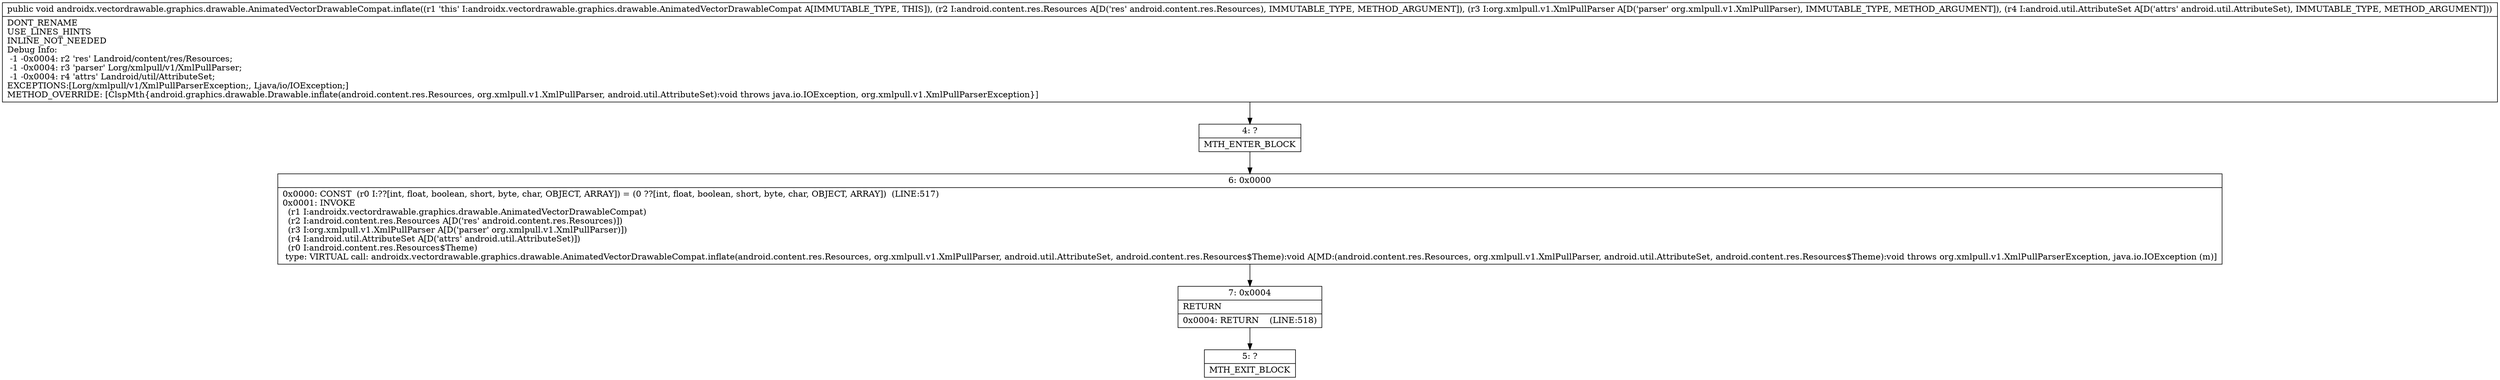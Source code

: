 digraph "CFG forandroidx.vectordrawable.graphics.drawable.AnimatedVectorDrawableCompat.inflate(Landroid\/content\/res\/Resources;Lorg\/xmlpull\/v1\/XmlPullParser;Landroid\/util\/AttributeSet;)V" {
Node_4 [shape=record,label="{4\:\ ?|MTH_ENTER_BLOCK\l}"];
Node_6 [shape=record,label="{6\:\ 0x0000|0x0000: CONST  (r0 I:??[int, float, boolean, short, byte, char, OBJECT, ARRAY]) = (0 ??[int, float, boolean, short, byte, char, OBJECT, ARRAY])  (LINE:517)\l0x0001: INVOKE  \l  (r1 I:androidx.vectordrawable.graphics.drawable.AnimatedVectorDrawableCompat)\l  (r2 I:android.content.res.Resources A[D('res' android.content.res.Resources)])\l  (r3 I:org.xmlpull.v1.XmlPullParser A[D('parser' org.xmlpull.v1.XmlPullParser)])\l  (r4 I:android.util.AttributeSet A[D('attrs' android.util.AttributeSet)])\l  (r0 I:android.content.res.Resources$Theme)\l type: VIRTUAL call: androidx.vectordrawable.graphics.drawable.AnimatedVectorDrawableCompat.inflate(android.content.res.Resources, org.xmlpull.v1.XmlPullParser, android.util.AttributeSet, android.content.res.Resources$Theme):void A[MD:(android.content.res.Resources, org.xmlpull.v1.XmlPullParser, android.util.AttributeSet, android.content.res.Resources$Theme):void throws org.xmlpull.v1.XmlPullParserException, java.io.IOException (m)]\l}"];
Node_7 [shape=record,label="{7\:\ 0x0004|RETURN\l|0x0004: RETURN    (LINE:518)\l}"];
Node_5 [shape=record,label="{5\:\ ?|MTH_EXIT_BLOCK\l}"];
MethodNode[shape=record,label="{public void androidx.vectordrawable.graphics.drawable.AnimatedVectorDrawableCompat.inflate((r1 'this' I:androidx.vectordrawable.graphics.drawable.AnimatedVectorDrawableCompat A[IMMUTABLE_TYPE, THIS]), (r2 I:android.content.res.Resources A[D('res' android.content.res.Resources), IMMUTABLE_TYPE, METHOD_ARGUMENT]), (r3 I:org.xmlpull.v1.XmlPullParser A[D('parser' org.xmlpull.v1.XmlPullParser), IMMUTABLE_TYPE, METHOD_ARGUMENT]), (r4 I:android.util.AttributeSet A[D('attrs' android.util.AttributeSet), IMMUTABLE_TYPE, METHOD_ARGUMENT]))  | DONT_RENAME\lUSE_LINES_HINTS\lINLINE_NOT_NEEDED\lDebug Info:\l  \-1 \-0x0004: r2 'res' Landroid\/content\/res\/Resources;\l  \-1 \-0x0004: r3 'parser' Lorg\/xmlpull\/v1\/XmlPullParser;\l  \-1 \-0x0004: r4 'attrs' Landroid\/util\/AttributeSet;\lEXCEPTIONS:[Lorg\/xmlpull\/v1\/XmlPullParserException;, Ljava\/io\/IOException;]\lMETHOD_OVERRIDE: [ClspMth\{android.graphics.drawable.Drawable.inflate(android.content.res.Resources, org.xmlpull.v1.XmlPullParser, android.util.AttributeSet):void throws java.io.IOException, org.xmlpull.v1.XmlPullParserException\}]\l}"];
MethodNode -> Node_4;Node_4 -> Node_6;
Node_6 -> Node_7;
Node_7 -> Node_5;
}

